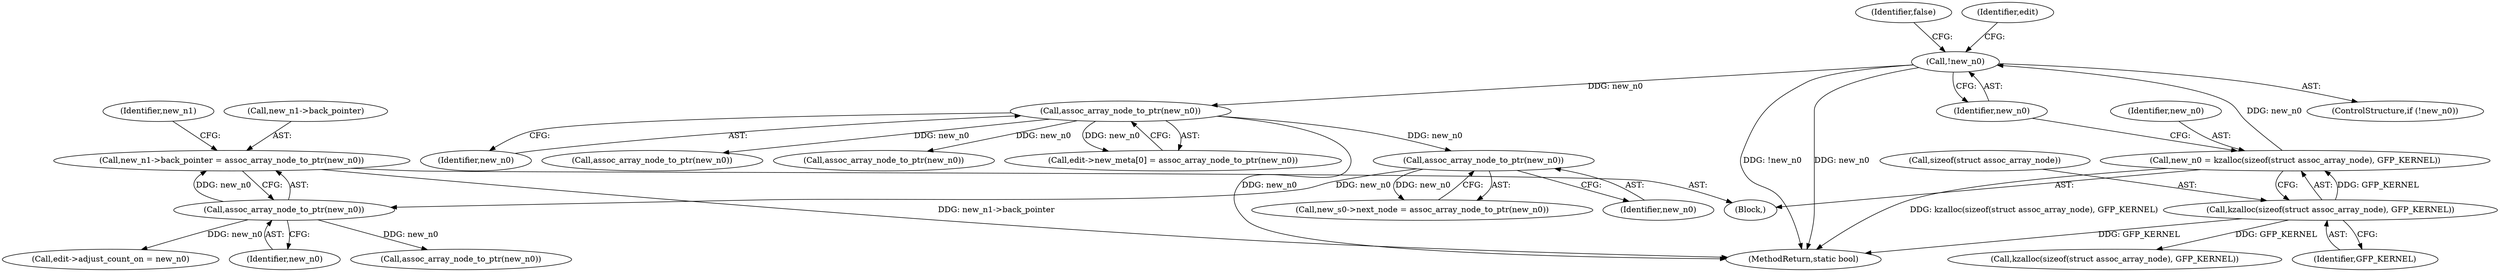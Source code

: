 digraph "0_linux_8d4a2ec1e0b41b0cf9a0c5cd4511da7f8e4f3de2@pointer" {
"1001119" [label="(Call,new_n1->back_pointer = assoc_array_node_to_ptr(new_n0))"];
"1001123" [label="(Call,assoc_array_node_to_ptr(new_n0))"];
"1001106" [label="(Call,assoc_array_node_to_ptr(new_n0))"];
"1000277" [label="(Call,assoc_array_node_to_ptr(new_n0))"];
"1000267" [label="(Call,!new_n0)"];
"1000260" [label="(Call,new_n0 = kzalloc(sizeof(struct assoc_array_node), GFP_KERNEL))"];
"1000262" [label="(Call,kzalloc(sizeof(struct assoc_array_node), GFP_KERNEL))"];
"1001127" [label="(Identifier,new_n1)"];
"1000278" [label="(Identifier,new_n0)"];
"1001106" [label="(Call,assoc_array_node_to_ptr(new_n0))"];
"1000723" [label="(Call,assoc_array_node_to_ptr(new_n0))"];
"1000267" [label="(Call,!new_n0)"];
"1000692" [label="(Call,edit->adjust_count_on = new_n0)"];
"1000422" [label="(Call,assoc_array_node_to_ptr(new_n0))"];
"1000260" [label="(Call,new_n0 = kzalloc(sizeof(struct assoc_array_node), GFP_KERNEL))"];
"1000886" [label="(Call,assoc_array_node_to_ptr(new_n0))"];
"1000263" [label="(Call,sizeof(struct assoc_array_node))"];
"1000270" [label="(Identifier,false)"];
"1000268" [label="(Identifier,new_n0)"];
"1000122" [label="(Block,)"];
"1000281" [label="(Call,kzalloc(sizeof(struct assoc_array_node), GFP_KERNEL))"];
"1000265" [label="(Identifier,GFP_KERNEL)"];
"1000262" [label="(Call,kzalloc(sizeof(struct assoc_array_node), GFP_KERNEL))"];
"1000261" [label="(Identifier,new_n0)"];
"1001102" [label="(Call,new_s0->next_node = assoc_array_node_to_ptr(new_n0))"];
"1001124" [label="(Identifier,new_n0)"];
"1001107" [label="(Identifier,new_n0)"];
"1000277" [label="(Call,assoc_array_node_to_ptr(new_n0))"];
"1000266" [label="(ControlStructure,if (!new_n0))"];
"1001120" [label="(Call,new_n1->back_pointer)"];
"1001123" [label="(Call,assoc_array_node_to_ptr(new_n0))"];
"1001248" [label="(MethodReturn,static bool)"];
"1000271" [label="(Call,edit->new_meta[0] = assoc_array_node_to_ptr(new_n0))"];
"1001119" [label="(Call,new_n1->back_pointer = assoc_array_node_to_ptr(new_n0))"];
"1000274" [label="(Identifier,edit)"];
"1001119" -> "1000122"  [label="AST: "];
"1001119" -> "1001123"  [label="CFG: "];
"1001120" -> "1001119"  [label="AST: "];
"1001123" -> "1001119"  [label="AST: "];
"1001127" -> "1001119"  [label="CFG: "];
"1001119" -> "1001248"  [label="DDG: new_n1->back_pointer"];
"1001123" -> "1001119"  [label="DDG: new_n0"];
"1001123" -> "1001124"  [label="CFG: "];
"1001124" -> "1001123"  [label="AST: "];
"1001123" -> "1000692"  [label="DDG: new_n0"];
"1001123" -> "1000723"  [label="DDG: new_n0"];
"1001106" -> "1001123"  [label="DDG: new_n0"];
"1001106" -> "1001102"  [label="AST: "];
"1001106" -> "1001107"  [label="CFG: "];
"1001107" -> "1001106"  [label="AST: "];
"1001102" -> "1001106"  [label="CFG: "];
"1001106" -> "1001102"  [label="DDG: new_n0"];
"1000277" -> "1001106"  [label="DDG: new_n0"];
"1000277" -> "1000271"  [label="AST: "];
"1000277" -> "1000278"  [label="CFG: "];
"1000278" -> "1000277"  [label="AST: "];
"1000271" -> "1000277"  [label="CFG: "];
"1000277" -> "1001248"  [label="DDG: new_n0"];
"1000277" -> "1000271"  [label="DDG: new_n0"];
"1000267" -> "1000277"  [label="DDG: new_n0"];
"1000277" -> "1000422"  [label="DDG: new_n0"];
"1000277" -> "1000886"  [label="DDG: new_n0"];
"1000267" -> "1000266"  [label="AST: "];
"1000267" -> "1000268"  [label="CFG: "];
"1000268" -> "1000267"  [label="AST: "];
"1000270" -> "1000267"  [label="CFG: "];
"1000274" -> "1000267"  [label="CFG: "];
"1000267" -> "1001248"  [label="DDG: !new_n0"];
"1000267" -> "1001248"  [label="DDG: new_n0"];
"1000260" -> "1000267"  [label="DDG: new_n0"];
"1000260" -> "1000122"  [label="AST: "];
"1000260" -> "1000262"  [label="CFG: "];
"1000261" -> "1000260"  [label="AST: "];
"1000262" -> "1000260"  [label="AST: "];
"1000268" -> "1000260"  [label="CFG: "];
"1000260" -> "1001248"  [label="DDG: kzalloc(sizeof(struct assoc_array_node), GFP_KERNEL)"];
"1000262" -> "1000260"  [label="DDG: GFP_KERNEL"];
"1000262" -> "1000265"  [label="CFG: "];
"1000263" -> "1000262"  [label="AST: "];
"1000265" -> "1000262"  [label="AST: "];
"1000262" -> "1001248"  [label="DDG: GFP_KERNEL"];
"1000262" -> "1000281"  [label="DDG: GFP_KERNEL"];
}
